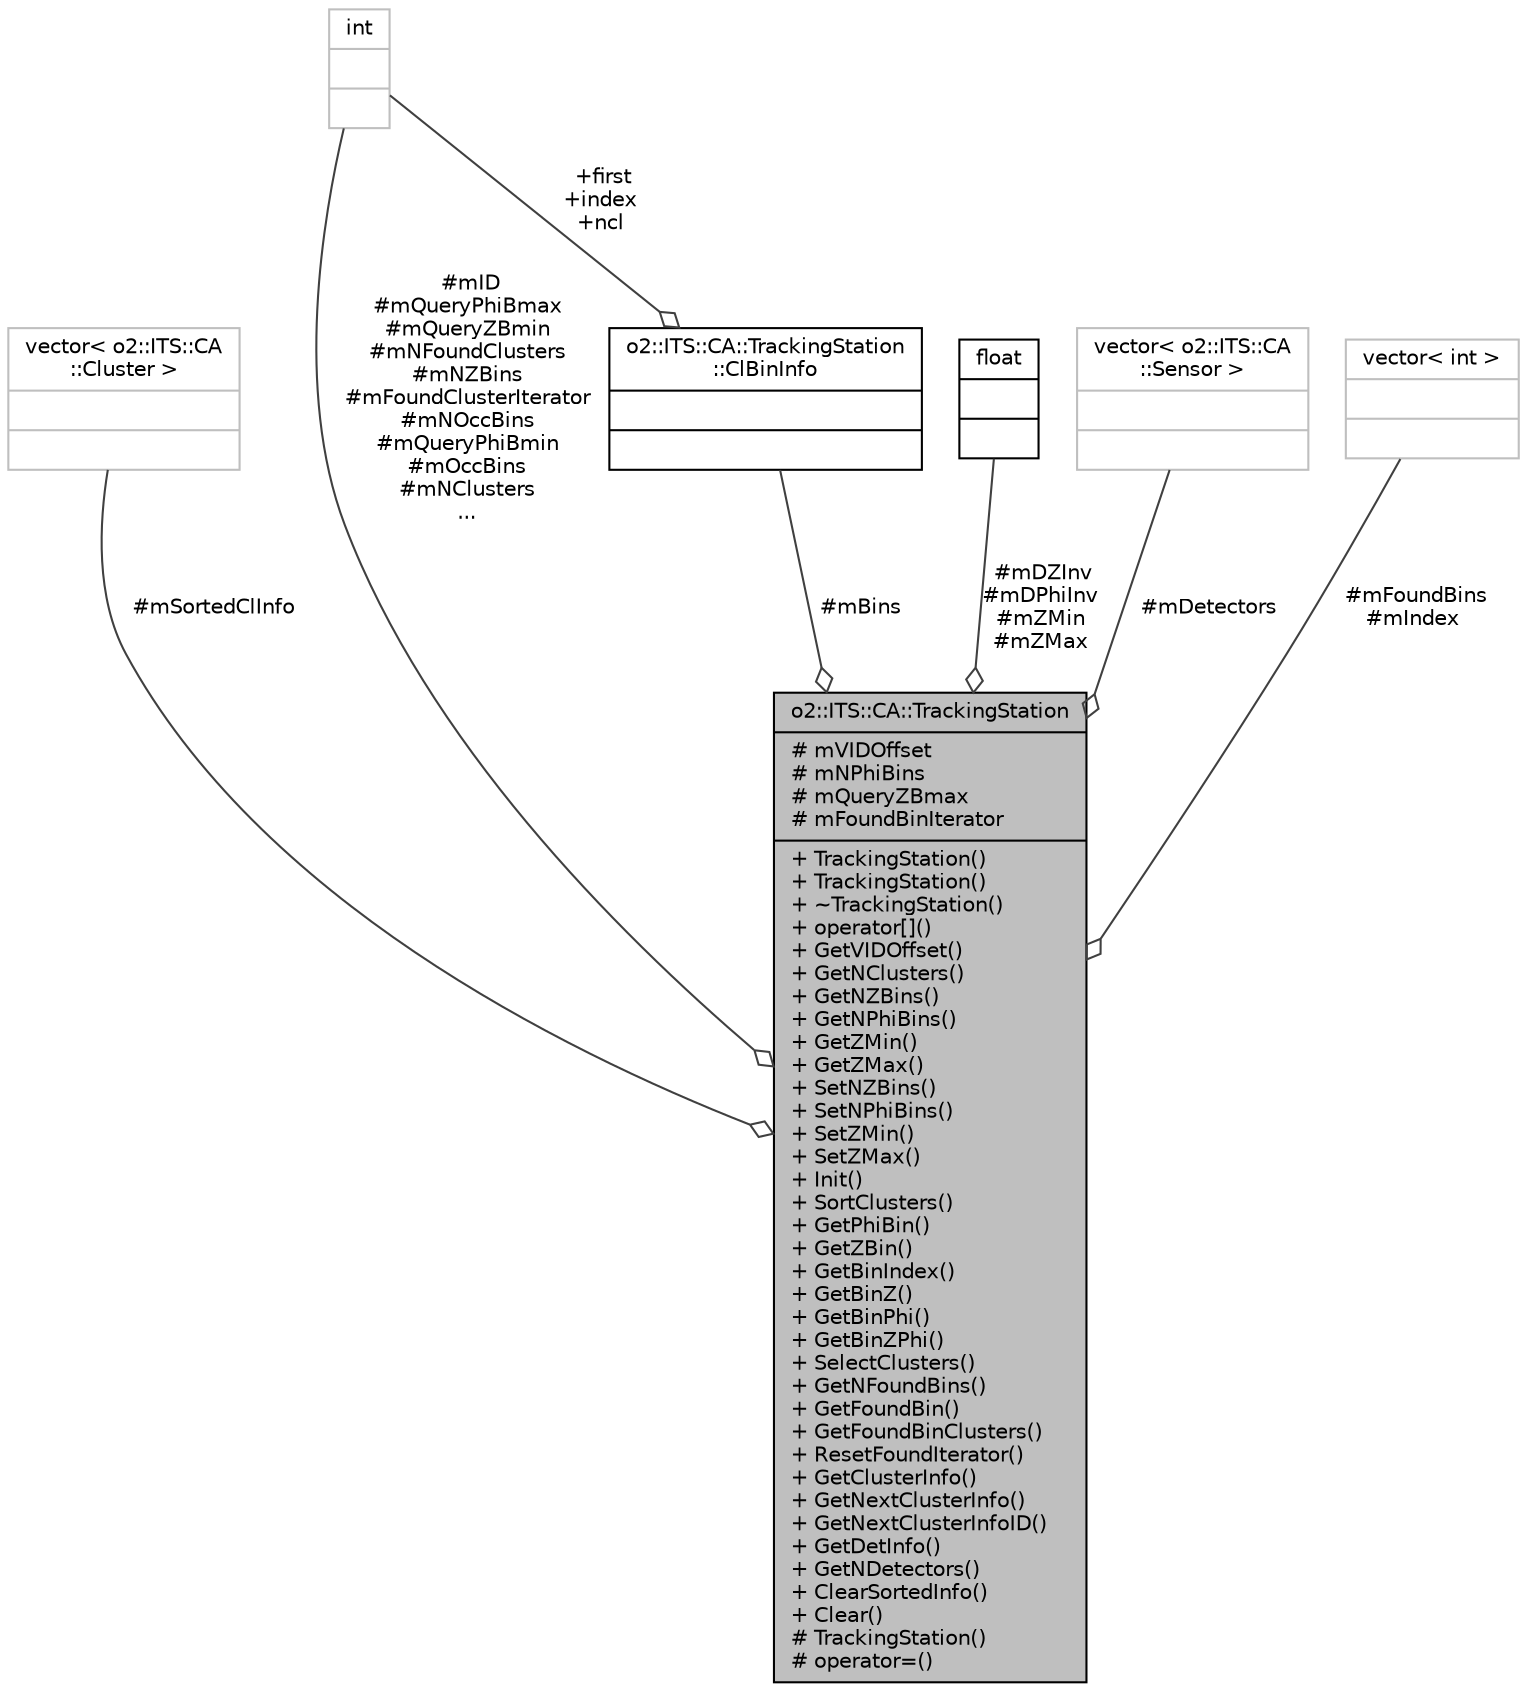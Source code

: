 digraph "o2::ITS::CA::TrackingStation"
{
 // INTERACTIVE_SVG=YES
  bgcolor="transparent";
  edge [fontname="Helvetica",fontsize="10",labelfontname="Helvetica",labelfontsize="10"];
  node [fontname="Helvetica",fontsize="10",shape=record];
  Node1 [label="{o2::ITS::CA::TrackingStation\n|# mVIDOffset\l# mNPhiBins\l# mQueryZBmax\l# mFoundBinIterator\l|+ TrackingStation()\l+ TrackingStation()\l+ ~TrackingStation()\l+ operator[]()\l+ GetVIDOffset()\l+ GetNClusters()\l+ GetNZBins()\l+ GetNPhiBins()\l+ GetZMin()\l+ GetZMax()\l+ SetNZBins()\l+ SetNPhiBins()\l+ SetZMin()\l+ SetZMax()\l+ Init()\l+ SortClusters()\l+ GetPhiBin()\l+ GetZBin()\l+ GetBinIndex()\l+ GetBinZ()\l+ GetBinPhi()\l+ GetBinZPhi()\l+ SelectClusters()\l+ GetNFoundBins()\l+ GetFoundBin()\l+ GetFoundBinClusters()\l+ ResetFoundIterator()\l+ GetClusterInfo()\l+ GetNextClusterInfo()\l+ GetNextClusterInfoID()\l+ GetDetInfo()\l+ GetNDetectors()\l+ ClearSortedInfo()\l+ Clear()\l# TrackingStation()\l# operator=()\l}",height=0.2,width=0.4,color="black", fillcolor="grey75", style="filled" fontcolor="black"];
  Node2 -> Node1 [color="grey25",fontsize="10",style="solid",label=" #mSortedClInfo" ,arrowhead="odiamond",fontname="Helvetica"];
  Node2 [label="{vector\< o2::ITS::CA\l::Cluster \>\n||}",height=0.2,width=0.4,color="grey75"];
  Node3 -> Node1 [color="grey25",fontsize="10",style="solid",label=" #mBins" ,arrowhead="odiamond",fontname="Helvetica"];
  Node3 [label="{o2::ITS::CA::TrackingStation\l::ClBinInfo\n||}",height=0.2,width=0.4,color="black",URL="$dc/df1/structo2_1_1ITS_1_1CA_1_1TrackingStation_1_1ClBinInfo.html"];
  Node4 -> Node3 [color="grey25",fontsize="10",style="solid",label=" +first\n+index\n+ncl" ,arrowhead="odiamond",fontname="Helvetica"];
  Node4 [label="{int\n||}",height=0.2,width=0.4,color="grey75"];
  Node5 -> Node1 [color="grey25",fontsize="10",style="solid",label=" #mDZInv\n#mDPhiInv\n#mZMin\n#mZMax" ,arrowhead="odiamond",fontname="Helvetica"];
  Node5 [label="{float\n||}",height=0.2,width=0.4,color="black",URL="$d4/dc3/classfloat.html"];
  Node6 -> Node1 [color="grey25",fontsize="10",style="solid",label=" #mDetectors" ,arrowhead="odiamond",fontname="Helvetica"];
  Node6 [label="{vector\< o2::ITS::CA\l::Sensor \>\n||}",height=0.2,width=0.4,color="grey75"];
  Node7 -> Node1 [color="grey25",fontsize="10",style="solid",label=" #mFoundBins\n#mIndex" ,arrowhead="odiamond",fontname="Helvetica"];
  Node7 [label="{vector\< int \>\n||}",height=0.2,width=0.4,color="grey75"];
  Node4 -> Node1 [color="grey25",fontsize="10",style="solid",label=" #mID\n#mQueryPhiBmax\n#mQueryZBmin\n#mNFoundClusters\n#mNZBins\n#mFoundClusterIterator\n#mNOccBins\n#mQueryPhiBmin\n#mOccBins\n#mNClusters\n..." ,arrowhead="odiamond",fontname="Helvetica"];
}
